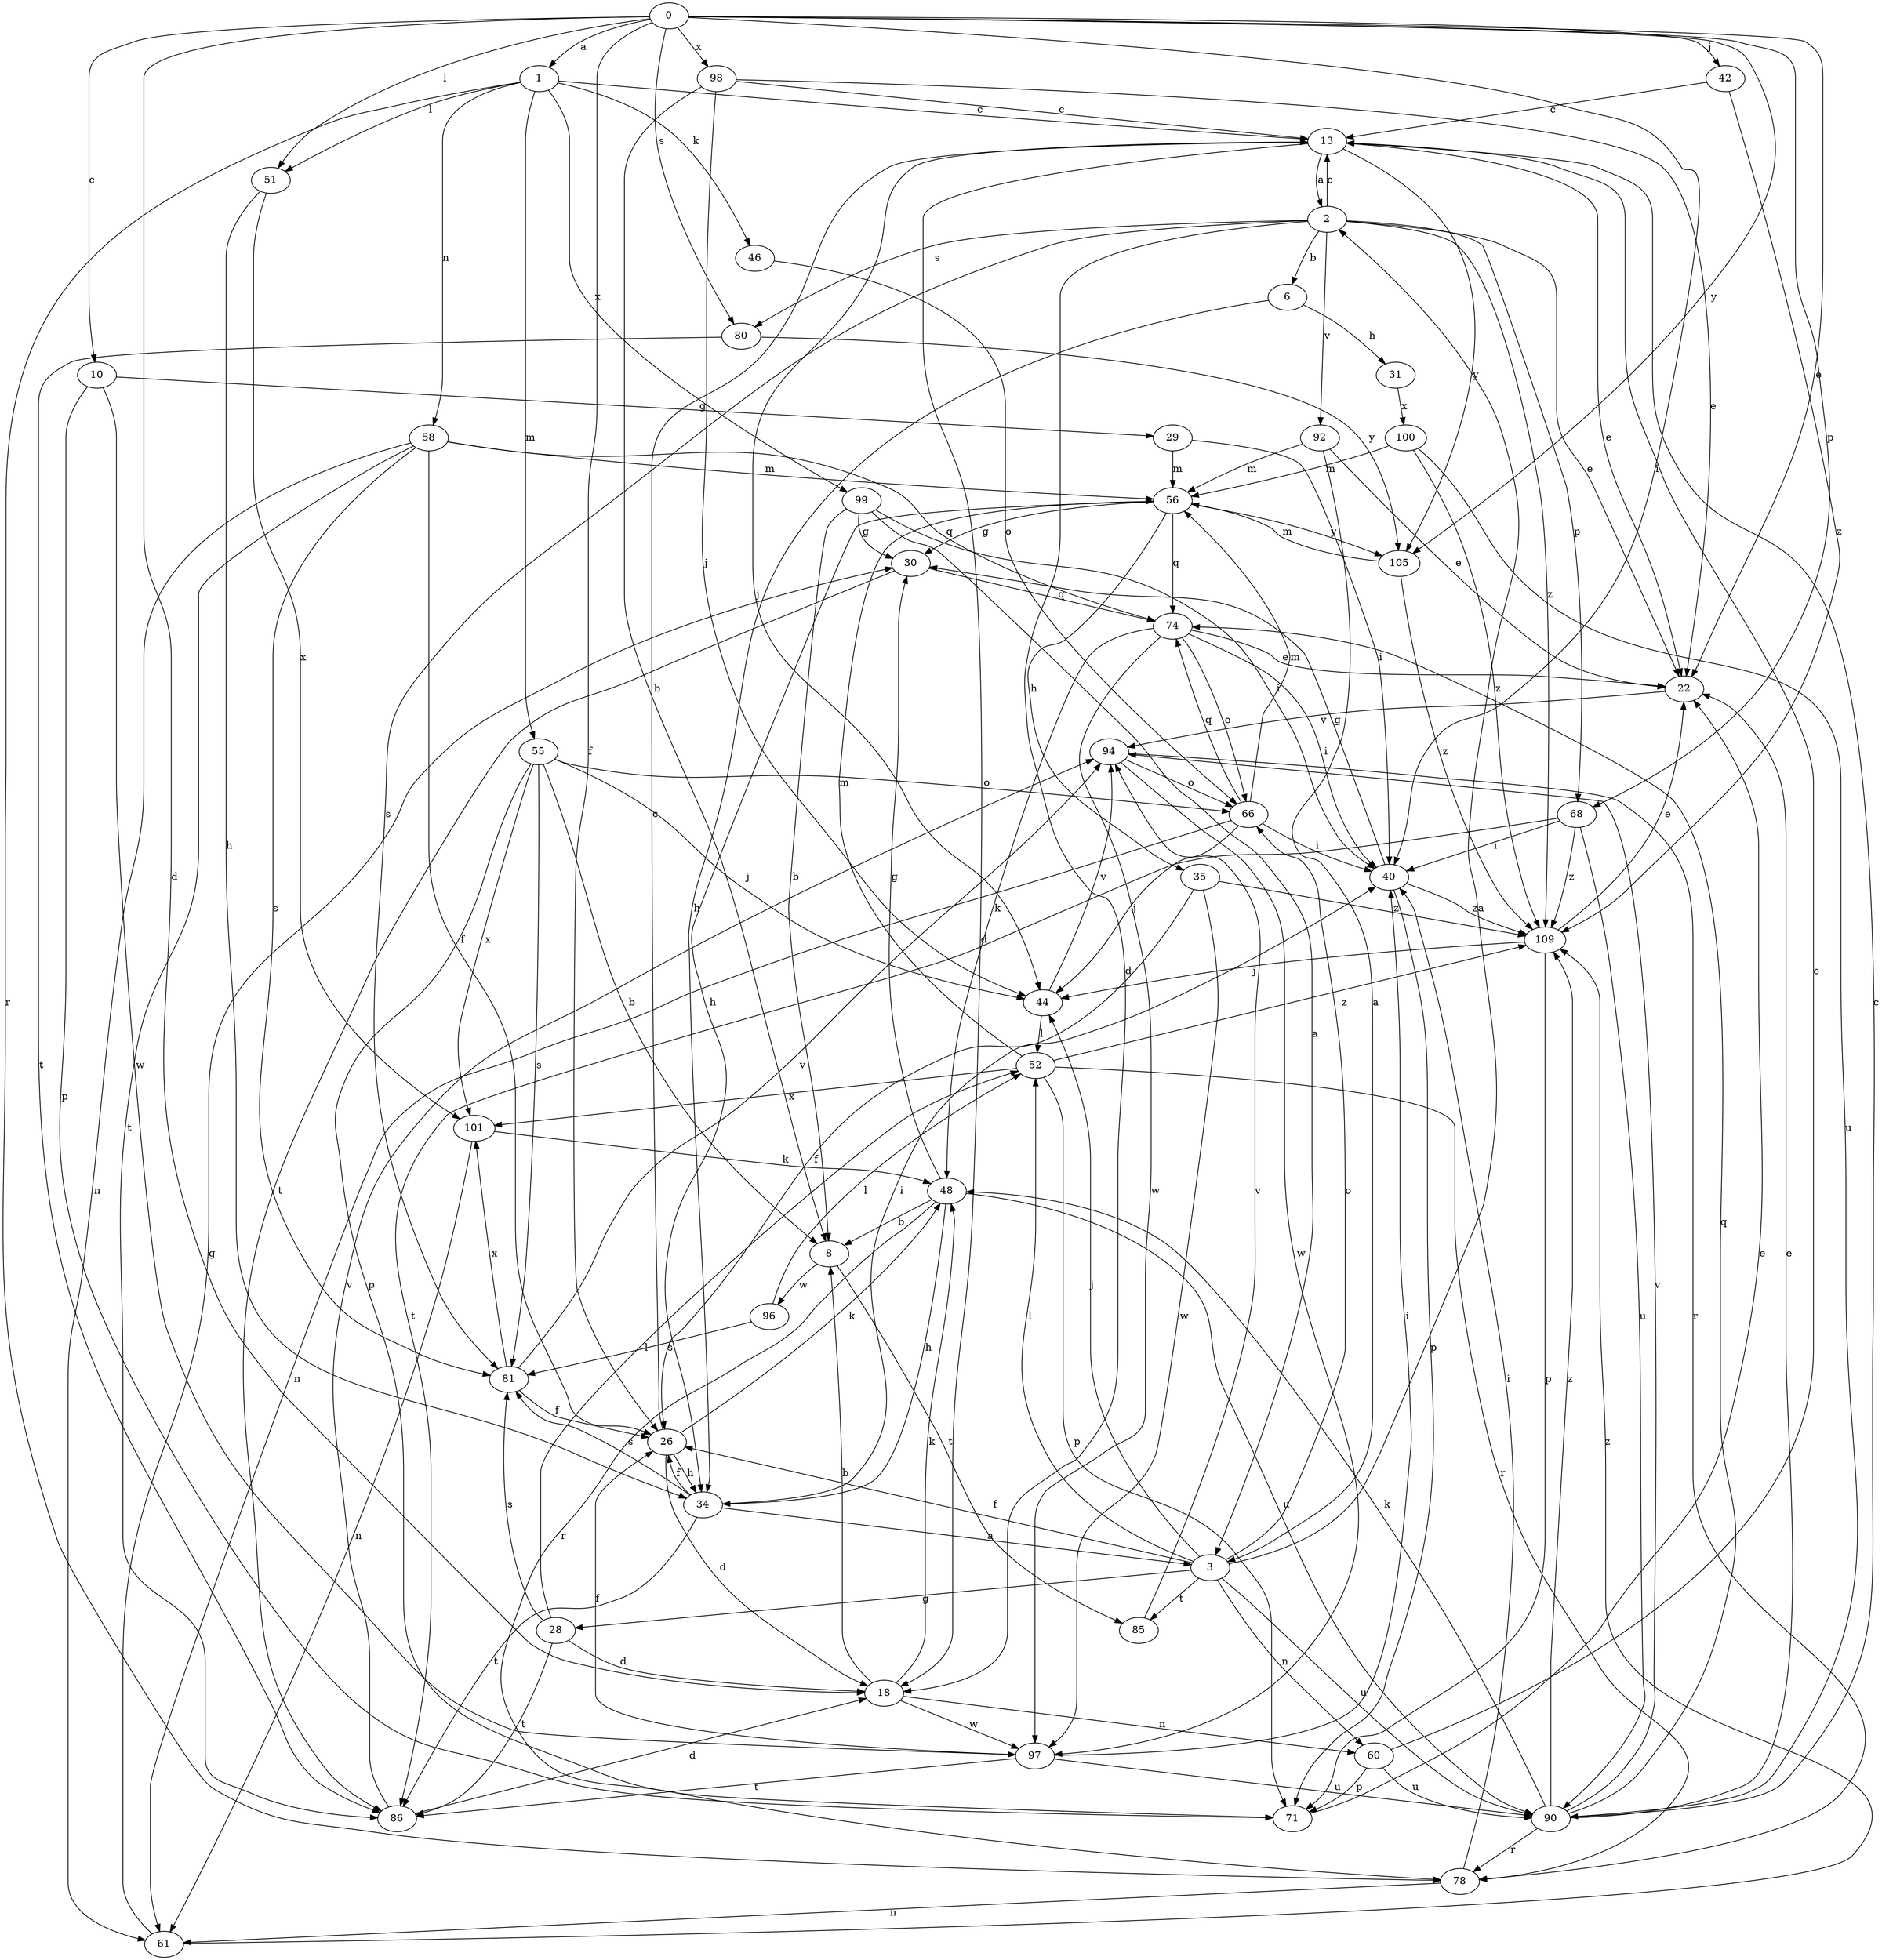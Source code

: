 strict digraph  {
0;
1;
2;
3;
6;
8;
10;
13;
18;
22;
26;
28;
29;
30;
31;
34;
35;
40;
42;
44;
46;
48;
51;
52;
55;
56;
58;
60;
61;
66;
68;
71;
74;
78;
80;
81;
85;
86;
90;
92;
94;
96;
97;
98;
99;
100;
101;
105;
109;
0 -> 1  [label=a];
0 -> 10  [label=c];
0 -> 18  [label=d];
0 -> 22  [label=e];
0 -> 26  [label=f];
0 -> 40  [label=i];
0 -> 42  [label=j];
0 -> 51  [label=l];
0 -> 68  [label=p];
0 -> 80  [label=s];
0 -> 98  [label=x];
0 -> 105  [label=y];
1 -> 13  [label=c];
1 -> 46  [label=k];
1 -> 51  [label=l];
1 -> 55  [label=m];
1 -> 58  [label=n];
1 -> 78  [label=r];
1 -> 99  [label=x];
2 -> 6  [label=b];
2 -> 13  [label=c];
2 -> 18  [label=d];
2 -> 22  [label=e];
2 -> 68  [label=p];
2 -> 80  [label=s];
2 -> 81  [label=s];
2 -> 92  [label=v];
2 -> 109  [label=z];
3 -> 2  [label=a];
3 -> 26  [label=f];
3 -> 28  [label=g];
3 -> 44  [label=j];
3 -> 52  [label=l];
3 -> 60  [label=n];
3 -> 66  [label=o];
3 -> 85  [label=t];
3 -> 90  [label=u];
6 -> 31  [label=h];
6 -> 34  [label=h];
8 -> 85  [label=t];
8 -> 96  [label=w];
10 -> 29  [label=g];
10 -> 71  [label=p];
10 -> 97  [label=w];
13 -> 2  [label=a];
13 -> 18  [label=d];
13 -> 22  [label=e];
13 -> 44  [label=j];
13 -> 105  [label=y];
18 -> 8  [label=b];
18 -> 48  [label=k];
18 -> 60  [label=n];
18 -> 97  [label=w];
22 -> 94  [label=v];
26 -> 13  [label=c];
26 -> 18  [label=d];
26 -> 34  [label=h];
26 -> 48  [label=k];
28 -> 18  [label=d];
28 -> 52  [label=l];
28 -> 81  [label=s];
28 -> 86  [label=t];
29 -> 40  [label=i];
29 -> 56  [label=m];
30 -> 74  [label=q];
30 -> 86  [label=t];
31 -> 100  [label=x];
34 -> 3  [label=a];
34 -> 26  [label=f];
34 -> 40  [label=i];
34 -> 81  [label=s];
34 -> 86  [label=t];
35 -> 26  [label=f];
35 -> 97  [label=w];
35 -> 109  [label=z];
40 -> 30  [label=g];
40 -> 71  [label=p];
40 -> 109  [label=z];
42 -> 13  [label=c];
42 -> 109  [label=z];
44 -> 52  [label=l];
44 -> 94  [label=v];
46 -> 66  [label=o];
48 -> 8  [label=b];
48 -> 30  [label=g];
48 -> 34  [label=h];
48 -> 78  [label=r];
48 -> 90  [label=u];
51 -> 34  [label=h];
51 -> 101  [label=x];
52 -> 56  [label=m];
52 -> 71  [label=p];
52 -> 78  [label=r];
52 -> 101  [label=x];
52 -> 109  [label=z];
55 -> 8  [label=b];
55 -> 44  [label=j];
55 -> 66  [label=o];
55 -> 71  [label=p];
55 -> 81  [label=s];
55 -> 101  [label=x];
56 -> 30  [label=g];
56 -> 34  [label=h];
56 -> 35  [label=h];
56 -> 74  [label=q];
56 -> 105  [label=y];
58 -> 26  [label=f];
58 -> 56  [label=m];
58 -> 61  [label=n];
58 -> 74  [label=q];
58 -> 81  [label=s];
58 -> 86  [label=t];
60 -> 13  [label=c];
60 -> 71  [label=p];
60 -> 90  [label=u];
61 -> 30  [label=g];
61 -> 109  [label=z];
66 -> 40  [label=i];
66 -> 44  [label=j];
66 -> 56  [label=m];
66 -> 61  [label=n];
66 -> 74  [label=q];
68 -> 40  [label=i];
68 -> 86  [label=t];
68 -> 90  [label=u];
68 -> 109  [label=z];
71 -> 22  [label=e];
74 -> 22  [label=e];
74 -> 40  [label=i];
74 -> 48  [label=k];
74 -> 66  [label=o];
74 -> 97  [label=w];
78 -> 40  [label=i];
78 -> 61  [label=n];
80 -> 86  [label=t];
80 -> 105  [label=y];
81 -> 26  [label=f];
81 -> 94  [label=v];
81 -> 101  [label=x];
85 -> 94  [label=v];
86 -> 18  [label=d];
86 -> 94  [label=v];
90 -> 13  [label=c];
90 -> 22  [label=e];
90 -> 48  [label=k];
90 -> 74  [label=q];
90 -> 78  [label=r];
90 -> 94  [label=v];
90 -> 109  [label=z];
92 -> 3  [label=a];
92 -> 22  [label=e];
92 -> 56  [label=m];
94 -> 66  [label=o];
94 -> 78  [label=r];
94 -> 97  [label=w];
96 -> 52  [label=l];
96 -> 81  [label=s];
97 -> 26  [label=f];
97 -> 40  [label=i];
97 -> 86  [label=t];
97 -> 90  [label=u];
98 -> 8  [label=b];
98 -> 13  [label=c];
98 -> 22  [label=e];
98 -> 44  [label=j];
99 -> 3  [label=a];
99 -> 8  [label=b];
99 -> 30  [label=g];
99 -> 40  [label=i];
100 -> 56  [label=m];
100 -> 90  [label=u];
100 -> 109  [label=z];
101 -> 48  [label=k];
101 -> 61  [label=n];
105 -> 56  [label=m];
105 -> 109  [label=z];
109 -> 22  [label=e];
109 -> 44  [label=j];
109 -> 71  [label=p];
}
